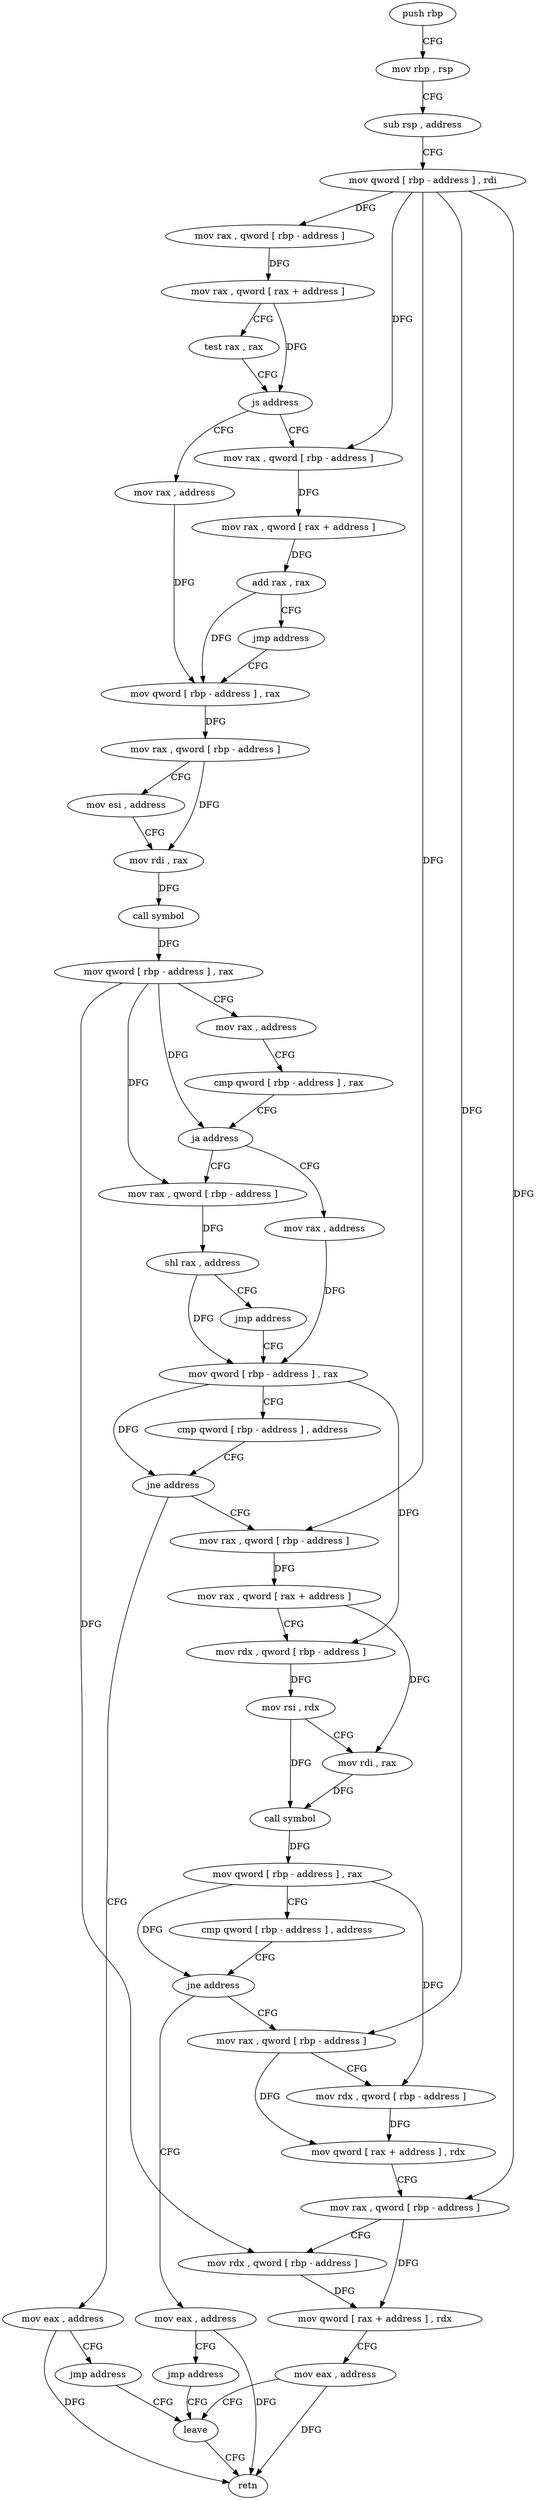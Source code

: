 digraph "func" {
"192978" [label = "push rbp" ]
"192979" [label = "mov rbp , rsp" ]
"192982" [label = "sub rsp , address" ]
"192986" [label = "mov qword [ rbp - address ] , rdi" ]
"192990" [label = "mov rax , qword [ rbp - address ]" ]
"192994" [label = "mov rax , qword [ rax + address ]" ]
"192998" [label = "test rax , rax" ]
"193001" [label = "js address" ]
"193016" [label = "mov rax , address" ]
"193003" [label = "mov rax , qword [ rbp - address ]" ]
"193023" [label = "mov qword [ rbp - address ] , rax" ]
"193007" [label = "mov rax , qword [ rax + address ]" ]
"193011" [label = "add rax , rax" ]
"193014" [label = "jmp address" ]
"193074" [label = "mov rax , address" ]
"193081" [label = "mov qword [ rbp - address ] , rax" ]
"193064" [label = "mov rax , qword [ rbp - address ]" ]
"193068" [label = "shl rax , address" ]
"193072" [label = "jmp address" ]
"193027" [label = "mov rax , qword [ rbp - address ]" ]
"193031" [label = "mov esi , address" ]
"193036" [label = "mov rdi , rax" ]
"193039" [label = "call symbol" ]
"193044" [label = "mov qword [ rbp - address ] , rax" ]
"193048" [label = "mov rax , address" ]
"193058" [label = "cmp qword [ rbp - address ] , rax" ]
"193062" [label = "ja address" ]
"193099" [label = "mov rax , qword [ rbp - address ]" ]
"193103" [label = "mov rax , qword [ rax + address ]" ]
"193107" [label = "mov rdx , qword [ rbp - address ]" ]
"193111" [label = "mov rsi , rdx" ]
"193114" [label = "mov rdi , rax" ]
"193117" [label = "call symbol" ]
"193122" [label = "mov qword [ rbp - address ] , rax" ]
"193126" [label = "cmp qword [ rbp - address ] , address" ]
"193131" [label = "jne address" ]
"193140" [label = "mov rax , qword [ rbp - address ]" ]
"193133" [label = "mov eax , address" ]
"193092" [label = "mov eax , address" ]
"193097" [label = "jmp address" ]
"193169" [label = "leave" ]
"193085" [label = "cmp qword [ rbp - address ] , address" ]
"193090" [label = "jne address" ]
"193144" [label = "mov rdx , qword [ rbp - address ]" ]
"193148" [label = "mov qword [ rax + address ] , rdx" ]
"193152" [label = "mov rax , qword [ rbp - address ]" ]
"193156" [label = "mov rdx , qword [ rbp - address ]" ]
"193160" [label = "mov qword [ rax + address ] , rdx" ]
"193164" [label = "mov eax , address" ]
"193138" [label = "jmp address" ]
"193170" [label = "retn" ]
"192978" -> "192979" [ label = "CFG" ]
"192979" -> "192982" [ label = "CFG" ]
"192982" -> "192986" [ label = "CFG" ]
"192986" -> "192990" [ label = "DFG" ]
"192986" -> "193003" [ label = "DFG" ]
"192986" -> "193099" [ label = "DFG" ]
"192986" -> "193140" [ label = "DFG" ]
"192986" -> "193152" [ label = "DFG" ]
"192990" -> "192994" [ label = "DFG" ]
"192994" -> "192998" [ label = "CFG" ]
"192994" -> "193001" [ label = "DFG" ]
"192998" -> "193001" [ label = "CFG" ]
"193001" -> "193016" [ label = "CFG" ]
"193001" -> "193003" [ label = "CFG" ]
"193016" -> "193023" [ label = "DFG" ]
"193003" -> "193007" [ label = "DFG" ]
"193023" -> "193027" [ label = "DFG" ]
"193007" -> "193011" [ label = "DFG" ]
"193011" -> "193014" [ label = "CFG" ]
"193011" -> "193023" [ label = "DFG" ]
"193014" -> "193023" [ label = "CFG" ]
"193074" -> "193081" [ label = "DFG" ]
"193081" -> "193085" [ label = "CFG" ]
"193081" -> "193090" [ label = "DFG" ]
"193081" -> "193107" [ label = "DFG" ]
"193064" -> "193068" [ label = "DFG" ]
"193068" -> "193072" [ label = "CFG" ]
"193068" -> "193081" [ label = "DFG" ]
"193072" -> "193081" [ label = "CFG" ]
"193027" -> "193031" [ label = "CFG" ]
"193027" -> "193036" [ label = "DFG" ]
"193031" -> "193036" [ label = "CFG" ]
"193036" -> "193039" [ label = "DFG" ]
"193039" -> "193044" [ label = "DFG" ]
"193044" -> "193048" [ label = "CFG" ]
"193044" -> "193062" [ label = "DFG" ]
"193044" -> "193064" [ label = "DFG" ]
"193044" -> "193156" [ label = "DFG" ]
"193048" -> "193058" [ label = "CFG" ]
"193058" -> "193062" [ label = "CFG" ]
"193062" -> "193074" [ label = "CFG" ]
"193062" -> "193064" [ label = "CFG" ]
"193099" -> "193103" [ label = "DFG" ]
"193103" -> "193107" [ label = "CFG" ]
"193103" -> "193114" [ label = "DFG" ]
"193107" -> "193111" [ label = "DFG" ]
"193111" -> "193114" [ label = "CFG" ]
"193111" -> "193117" [ label = "DFG" ]
"193114" -> "193117" [ label = "DFG" ]
"193117" -> "193122" [ label = "DFG" ]
"193122" -> "193126" [ label = "CFG" ]
"193122" -> "193131" [ label = "DFG" ]
"193122" -> "193144" [ label = "DFG" ]
"193126" -> "193131" [ label = "CFG" ]
"193131" -> "193140" [ label = "CFG" ]
"193131" -> "193133" [ label = "CFG" ]
"193140" -> "193144" [ label = "CFG" ]
"193140" -> "193148" [ label = "DFG" ]
"193133" -> "193138" [ label = "CFG" ]
"193133" -> "193170" [ label = "DFG" ]
"193092" -> "193097" [ label = "CFG" ]
"193092" -> "193170" [ label = "DFG" ]
"193097" -> "193169" [ label = "CFG" ]
"193169" -> "193170" [ label = "CFG" ]
"193085" -> "193090" [ label = "CFG" ]
"193090" -> "193099" [ label = "CFG" ]
"193090" -> "193092" [ label = "CFG" ]
"193144" -> "193148" [ label = "DFG" ]
"193148" -> "193152" [ label = "CFG" ]
"193152" -> "193156" [ label = "CFG" ]
"193152" -> "193160" [ label = "DFG" ]
"193156" -> "193160" [ label = "DFG" ]
"193160" -> "193164" [ label = "CFG" ]
"193164" -> "193169" [ label = "CFG" ]
"193164" -> "193170" [ label = "DFG" ]
"193138" -> "193169" [ label = "CFG" ]
}
